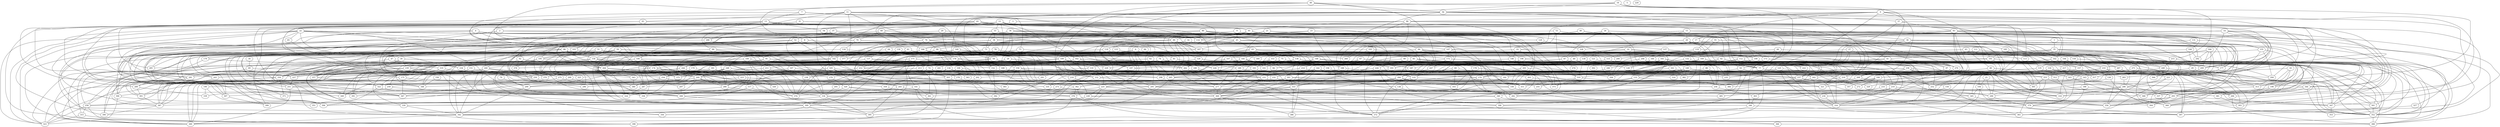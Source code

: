 strict graph "gnp_random_graph(400,0.015)" {
0;
1;
2;
3;
4;
5;
6;
7;
8;
9;
10;
11;
12;
13;
14;
15;
16;
17;
18;
19;
20;
21;
22;
23;
24;
25;
26;
27;
28;
29;
30;
31;
32;
33;
34;
35;
36;
37;
38;
39;
40;
41;
42;
43;
44;
45;
46;
47;
48;
49;
50;
51;
52;
53;
54;
55;
56;
57;
58;
59;
60;
61;
62;
63;
64;
65;
66;
67;
68;
69;
70;
71;
72;
73;
74;
75;
76;
77;
78;
79;
80;
81;
82;
83;
84;
85;
86;
87;
88;
89;
90;
91;
92;
93;
94;
95;
96;
97;
98;
99;
100;
101;
102;
103;
104;
105;
106;
107;
108;
109;
110;
111;
112;
113;
114;
115;
116;
117;
118;
119;
120;
121;
122;
123;
124;
125;
126;
127;
128;
129;
130;
131;
132;
133;
134;
135;
136;
137;
138;
139;
140;
141;
142;
143;
144;
145;
146;
147;
148;
149;
150;
151;
152;
153;
154;
155;
156;
157;
158;
159;
160;
161;
162;
163;
164;
165;
166;
167;
168;
169;
170;
171;
172;
173;
174;
175;
176;
177;
178;
179;
180;
181;
182;
183;
184;
185;
186;
187;
188;
189;
190;
191;
192;
193;
194;
195;
196;
197;
198;
199;
200;
201;
202;
203;
204;
205;
206;
207;
208;
209;
210;
211;
212;
213;
214;
215;
216;
217;
218;
219;
220;
221;
222;
223;
224;
225;
226;
227;
228;
229;
230;
231;
232;
233;
234;
235;
236;
237;
238;
239;
240;
241;
242;
243;
244;
245;
246;
247;
248;
249;
250;
251;
252;
253;
254;
255;
256;
257;
258;
259;
260;
261;
262;
263;
264;
265;
266;
267;
268;
269;
270;
271;
272;
273;
274;
275;
276;
277;
278;
279;
280;
281;
282;
283;
284;
285;
286;
287;
288;
289;
290;
291;
292;
293;
294;
295;
296;
297;
298;
299;
300;
301;
302;
303;
304;
305;
306;
307;
308;
309;
310;
311;
312;
313;
314;
315;
316;
317;
318;
319;
320;
321;
322;
323;
324;
325;
326;
327;
328;
329;
330;
331;
332;
333;
334;
335;
336;
337;
338;
339;
340;
341;
342;
343;
344;
345;
346;
347;
348;
349;
350;
351;
352;
353;
354;
355;
356;
357;
358;
359;
360;
361;
362;
363;
364;
365;
366;
367;
368;
369;
370;
371;
372;
373;
374;
375;
376;
377;
378;
379;
380;
381;
382;
383;
384;
385;
386;
387;
388;
389;
390;
391;
392;
393;
394;
395;
396;
397;
398;
399;
0 -- 260  [is_available=True, prob="1.0"];
0 -- 165  [is_available=True, prob="0.728281575185"];
0 -- 360  [is_available=True, prob="0.448144497324"];
0 -- 233  [is_available=True, prob="0.598052570231"];
0 -- 77  [is_available=True, prob="0.699478529025"];
0 -- 17  [is_available=True, prob="0.832116202066"];
0 -- 393  [is_available=True, prob="1.0"];
0 -- 216  [is_available=True, prob="0.88685822536"];
0 -- 90  [is_available=True, prob="0.153038956796"];
1 -- 265  [is_available=True, prob="0.102111106228"];
1 -- 35  [is_available=True, prob="0.892399344919"];
1 -- 341  [is_available=True, prob="0.716505010308"];
2 -- 8  [is_available=True, prob="0.930589267025"];
2 -- 281  [is_available=True, prob="0.4169618819"];
2 -- 309  [is_available=True, prob="0.497425936106"];
2 -- 337  [is_available=True, prob="0.267154103454"];
3 -- 270  [is_available=True, prob="0.0492148973846"];
3 -- 54  [is_available=True, prob="0.794919686158"];
4 -- 114  [is_available=True, prob="0.447807170704"];
4 -- 91  [is_available=True, prob="0.952878708792"];
4 -- 394  [is_available=True, prob="0.920942683624"];
4 -- 227  [is_available=True, prob="0.768777171035"];
6 -- 289  [is_available=True, prob="1.0"];
6 -- 294  [is_available=True, prob="0.0518664355994"];
6 -- 295  [is_available=True, prob="0.547754641315"];
6 -- 136  [is_available=True, prob="0.581020390099"];
6 -- 106  [is_available=True, prob="0.822347046409"];
6 -- 300  [is_available=True, prob="0.499729299791"];
6 -- 110  [is_available=True, prob="0.636253196086"];
6 -- 212  [is_available=True, prob="1.0"];
6 -- 148  [is_available=True, prob="0.355322013804"];
6 -- 298  [is_available=True, prob="1.0"];
7 -- 73  [is_available=True, prob="0.889063297737"];
7 -- 114  [is_available=True, prob="0.891920615435"];
7 -- 13  [is_available=True, prob="0.620097162017"];
7 -- 103  [is_available=True, prob="0.747877127785"];
8 -- 177  [is_available=True, prob="1.0"];
8 -- 179  [is_available=True, prob="0.264337137896"];
8 -- 207  [is_available=True, prob="0.83093808329"];
8 -- 103  [is_available=True, prob="0.997785067471"];
9 -- 168  [is_available=True, prob="0.114907615714"];
9 -- 196  [is_available=True, prob="0.657870023928"];
9 -- 45  [is_available=True, prob="1.0"];
10 -- 128  [is_available=True, prob="0.675503741705"];
10 -- 331  [is_available=True, prob="0.35373981415"];
10 -- 340  [is_available=True, prob="1.0"];
10 -- 133  [is_available=True, prob="1.0"];
10 -- 87  [is_available=True, prob="0.615299442605"];
11 -- 288  [is_available=True, prob="0.712087542344"];
11 -- 360  [is_available=True, prob="0.175990129886"];
11 -- 76  [is_available=True, prob="0.458129559554"];
11 -- 331  [is_available=True, prob="0.524959110686"];
11 -- 140  [is_available=True, prob="0.63506181107"];
11 -- 141  [is_available=True, prob="0.0637517559801"];
11 -- 86  [is_available=True, prob="0.718677890478"];
11 -- 377  [is_available=True, prob="0.449507833753"];
11 -- 89  [is_available=True, prob="0.560966611087"];
11 -- 93  [is_available=True, prob="0.73667866771"];
12 -- 33  [is_available=True, prob="0.373909376575"];
12 -- 323  [is_available=True, prob="1.0"];
12 -- 102  [is_available=True, prob="0.503614564062"];
12 -- 135  [is_available=True, prob="0.735873134122"];
12 -- 265  [is_available=True, prob="1.0"];
12 -- 295  [is_available=True, prob="0.694351573247"];
12 -- 364  [is_available=True, prob="0.755332858023"];
12 -- 381  [is_available=True, prob="0.181898269129"];
12 -- 342  [is_available=True, prob="1.0"];
12 -- 152  [is_available=True, prob="0.54364549388"];
12 -- 348  [is_available=True, prob="0.900458546531"];
12 -- 92  [is_available=True, prob="0.525619690354"];
12 -- 285  [is_available=True, prob="1.0"];
12 -- 380  [is_available=True, prob="0.13336732118"];
13 -- 66  [is_available=True, prob="1.0"];
13 -- 106  [is_available=True, prob="0.751853158373"];
13 -- 391  [is_available=True, prob="1.0"];
13 -- 398  [is_available=True, prob="0.35049126488"];
13 -- 207  [is_available=True, prob="1.0"];
13 -- 50  [is_available=True, prob="1.0"];
13 -- 84  [is_available=True, prob="0.926783274545"];
13 -- 54  [is_available=True, prob="0.587042211616"];
14 -- 352  [is_available=True, prob="0.566181872634"];
14 -- 290  [is_available=True, prob="0.19681800525"];
14 -- 198  [is_available=True, prob="0.519312143655"];
14 -- 209  [is_available=True, prob="0.513277051348"];
14 -- 17  [is_available=True, prob="0.18389283541"];
14 -- 210  [is_available=True, prob="0.844972542977"];
14 -- 19  [is_available=True, prob="0.273803575993"];
14 -- 119  [is_available=True, prob="0.320680833569"];
14 -- 285  [is_available=True, prob="0.149348411642"];
15 -- 225  [is_available=True, prob="0.533490904984"];
15 -- 292  [is_available=True, prob="0.683072850674"];
15 -- 360  [is_available=True, prob="1.0"];
15 -- 200  [is_available=True, prob="0.96731527567"];
15 -- 139  [is_available=True, prob="1.0"];
15 -- 177  [is_available=True, prob="0.552563894704"];
15 -- 306  [is_available=True, prob="0.969059625537"];
15 -- 278  [is_available=True, prob="1.0"];
15 -- 26  [is_available=True, prob="0.78222695954"];
15 -- 155  [is_available=True, prob="0.685898939693"];
15 -- 29  [is_available=True, prob="1.0"];
16 -- 192  [is_available=True, prob="0.761142768323"];
16 -- 368  [is_available=True, prob="0.344723405213"];
16 -- 286  [is_available=True, prob="0.975603552654"];
16 -- 198  [is_available=True, prob="0.685262791931"];
17 -- 316  [is_available=True, prob="0.578265177807"];
17 -- 118  [is_available=True, prob="1.0"];
18 -- 197  [is_available=True, prob="1.0"];
18 -- 242  [is_available=True, prob="0.211700284145"];
18 -- 50  [is_available=True, prob="0.748689672859"];
18 -- 215  [is_available=True, prob="0.172437683111"];
18 -- 56  [is_available=True, prob="0.670864506086"];
18 -- 218  [is_available=True, prob="0.86038059823"];
19 -- 146  [is_available=True, prob="0.670846483096"];
19 -- 373  [is_available=True, prob="0.658800986227"];
19 -- 342  [is_available=True, prob="0.492491111072"];
19 -- 375  [is_available=True, prob="0.136278295224"];
19 -- 282  [is_available=True, prob="0.23096960941"];
20 -- 176  [is_available=True, prob="0.722805026477"];
20 -- 52  [is_available=True, prob="1.0"];
20 -- 62  [is_available=True, prob="1.0"];
21 -- 192  [is_available=True, prob="0.0771550466733"];
21 -- 321  [is_available=True, prob="1.0"];
21 -- 38  [is_available=True, prob="1.0"];
21 -- 109  [is_available=True, prob="0.600004014783"];
21 -- 206  [is_available=True, prob="1.0"];
21 -- 145  [is_available=True, prob="0.14265006616"];
22 -- 65  [is_available=True, prob="0.169117619958"];
22 -- 323  [is_available=True, prob="0.254208696517"];
22 -- 289  [is_available=True, prob="0.533480532496"];
22 -- 265  [is_available=True, prob="0.526653166063"];
22 -- 234  [is_available=True, prob="0.867044319869"];
22 -- 45  [is_available=True, prob="1.0"];
22 -- 238  [is_available=True, prob="1.0"];
22 -- 273  [is_available=True, prob="0.00528815066974"];
22 -- 307  [is_available=True, prob="0.585621315967"];
22 -- 308  [is_available=True, prob="1.0"];
22 -- 298  [is_available=True, prob="0.738038517049"];
22 -- 350  [is_available=True, prob="1.0"];
23 -- 327  [is_available=True, prob="0.262475795112"];
23 -- 265  [is_available=True, prob="1.0"];
23 -- 249  [is_available=True, prob="0.72874402469"];
23 -- 89  [is_available=True, prob="0.070451689483"];
23 -- 251  [is_available=True, prob="1.0"];
23 -- 188  [is_available=True, prob="0.552781404687"];
24 -- 288  [is_available=True, prob="0.167923026591"];
24 -- 97  [is_available=True, prob="0.350483040066"];
24 -- 36  [is_available=True, prob="0.959135748792"];
24 -- 264  [is_available=True, prob="1.0"];
24 -- 87  [is_available=True, prob="0.990061410671"];
24 -- 155  [is_available=True, prob="0.730905745127"];
25 -- 104  [is_available=True, prob="0.546694096997"];
25 -- 290  [is_available=True, prob="0.73700292207"];
26 -- 64  [is_available=True, prob="0.824974920214"];
26 -- 225  [is_available=True, prob="0.521277296269"];
26 -- 41  [is_available=True, prob="0.550470275995"];
26 -- 235  [is_available=True, prob="0.101785579105"];
26 -- 77  [is_available=True, prob="0.605440501348"];
27 -- 153  [is_available=True, prob="0.889660490148"];
27 -- 235  [is_available=True, prob="1.0"];
27 -- 268  [is_available=True, prob="0.289359444236"];
27 -- 77  [is_available=True, prob="1.0"];
28 -- 256  [is_available=True, prob="0.0615956602379"];
28 -- 305  [is_available=True, prob="1.0"];
28 -- 154  [is_available=True, prob="1.0"];
28 -- 244  [is_available=True, prob="0.654632997187"];
28 -- 279  [is_available=True, prob="1.0"];
29 -- 216  [is_available=True, prob="1.0"];
29 -- 304  [is_available=True, prob="0.78223184471"];
30 -- 69  [is_available=True, prob="1.0"];
31 -- 323  [is_available=True, prob="1.0"];
31 -- 39  [is_available=True, prob="1.0"];
31 -- 204  [is_available=True, prob="1.0"];
31 -- 240  [is_available=True, prob="0.424500731891"];
31 -- 338  [is_available=True, prob="1.0"];
31 -- 95  [is_available=True, prob="0.821813607664"];
32 -- 137  [is_available=True, prob="1.0"];
32 -- 147  [is_available=True, prob="0.12206730817"];
32 -- 229  [is_available=True, prob="1.0"];
32 -- 191  [is_available=True, prob="0.0953196053156"];
33 -- 195  [is_available=True, prob="0.906857960902"];
33 -- 38  [is_available=True, prob="1.0"];
33 -- 71  [is_available=True, prob="0.625393654407"];
33 -- 173  [is_available=True, prob="0.870249871557"];
33 -- 269  [is_available=True, prob="0.533732657222"];
33 -- 82  [is_available=True, prob="0.887822792618"];
33 -- 316  [is_available=True, prob="0.530044633928"];
34 -- 224  [is_available=True, prob="0.0351712580602"];
34 -- 168  [is_available=True, prob="1.0"];
34 -- 146  [is_available=True, prob="0.717408373034"];
34 -- 367  [is_available=True, prob="0.999075417969"];
34 -- 114  [is_available=True, prob="1.0"];
34 -- 374  [is_available=True, prob="0.394920577336"];
34 -- 152  [is_available=True, prob="0.946057402142"];
35 -- 354  [is_available=True, prob="0.86661765508"];
35 -- 329  [is_available=True, prob="0.356552452817"];
35 -- 367  [is_available=True, prob="0.758077154293"];
35 -- 337  [is_available=True, prob="0.558407048374"];
35 -- 41  [is_available=True, prob="0.766900492724"];
35 -- 191  [is_available=True, prob="0.140869137169"];
36 -- 385  [is_available=True, prob="1.0"];
36 -- 166  [is_available=True, prob="1.0"];
36 -- 77  [is_available=True, prob="0.693831354046"];
36 -- 177  [is_available=True, prob="0.796479804704"];
36 -- 313  [is_available=True, prob="0.456970369674"];
36 -- 283  [is_available=True, prob="1.0"];
36 -- 254  [is_available=True, prob="0.172424424198"];
37 -- 129  [is_available=True, prob="0.179297221113"];
37 -- 114  [is_available=True, prob="0.174256037398"];
37 -- 251  [is_available=True, prob="0.936056110911"];
37 -- 92  [is_available=True, prob="1.0"];
38 -- 322  [is_available=True, prob="0.218612761894"];
38 -- 195  [is_available=True, prob="0.61147719136"];
38 -- 71  [is_available=True, prob="0.459756200246"];
38 -- 177  [is_available=True, prob="1.0"];
38 -- 308  [is_available=True, prob="0.638136955202"];
38 -- 284  [is_available=True, prob="0.396104641871"];
39 -- 128  [is_available=True, prob="0.90819793394"];
39 -- 257  [is_available=True, prob="0.176621568583"];
39 -- 259  [is_available=True, prob="0.118947704037"];
39 -- 77  [is_available=True, prob="0.0993236997115"];
39 -- 239  [is_available=True, prob="0.628127690087"];
40 -- 291  [is_available=True, prob="1.0"];
40 -- 389  [is_available=True, prob="0.830078025987"];
40 -- 199  [is_available=True, prob="0.657509875471"];
40 -- 270  [is_available=True, prob="0.31126139642"];
40 -- 143  [is_available=True, prob="0.519648789041"];
40 -- 52  [is_available=True, prob="1.0"];
41 -- 97  [is_available=True, prob="0.938440998597"];
41 -- 133  [is_available=True, prob="0.916181925432"];
41 -- 235  [is_available=True, prob="0.15385780554"];
41 -- 126  [is_available=True, prob="0.14184382672"];
42 -- 162  [is_available=True, prob="1.0"];
42 -- 68  [is_available=True, prob="0.15579848527"];
42 -- 230  [is_available=True, prob="1.0"];
42 -- 262  [is_available=True, prob="0.125966684244"];
42 -- 103  [is_available=True, prob="0.102059547418"];
42 -- 307  [is_available=True, prob="0.570586192584"];
43 -- 152  [is_available=True, prob="1.0"];
43 -- 267  [is_available=True, prob="1.0"];
43 -- 374  [is_available=True, prob="0.210247100061"];
43 -- 46  [is_available=True, prob="1.0"];
43 -- 215  [is_available=True, prob="0.39986857553"];
44 -- 352  [is_available=True, prob="1.0"];
44 -- 395  [is_available=True, prob="0.513074121456"];
44 -- 112  [is_available=True, prob="1.0"];
44 -- 181  [is_available=True, prob="0.357473099496"];
44 -- 377  [is_available=True, prob="0.154693165448"];
44 -- 346  [is_available=True, prob="0.976611794524"];
44 -- 347  [is_available=True, prob="0.334383178686"];
44 -- 157  [is_available=True, prob="0.867656762678"];
45 -- 72  [is_available=True, prob="1.0"];
45 -- 207  [is_available=True, prob="1.0"];
45 -- 104  [is_available=True, prob="0.429769242072"];
45 -- 372  [is_available=True, prob="0.815848786349"];
45 -- 185  [is_available=True, prob="1.0"];
45 -- 158  [is_available=True, prob="0.838375920992"];
45 -- 63  [is_available=True, prob="1.0"];
46 -- 192  [is_available=True, prob="0.784365734034"];
46 -- 266  [is_available=True, prob="1.0"];
46 -- 133  [is_available=True, prob="0.935941860264"];
46 -- 397  [is_available=True, prob="1.0"];
47 -- 346  [is_available=True, prob="0.401909751218"];
47 -- 350  [is_available=True, prob="0.628600733665"];
47 -- 319  [is_available=True, prob="0.39198488373"];
48 -- 288  [is_available=True, prob="0.467737593126"];
48 -- 228  [is_available=True, prob="0.0876428704125"];
48 -- 372  [is_available=True, prob="1.0"];
48 -- 182  [is_available=True, prob="0.824527650361"];
48 -- 56  [is_available=True, prob="0.915525470881"];
48 -- 313  [is_available=True, prob="0.830524298049"];
49 -- 305  [is_available=True, prob="1.0"];
49 -- 268  [is_available=True, prob="0.413765941148"];
49 -- 349  [is_available=True, prob="0.446406214425"];
49 -- 142  [is_available=True, prob="0.672838857891"];
50 -- 382  [is_available=True, prob="0.766707340615"];
50 -- 282  [is_available=True, prob="0.0802804554443"];
50 -- 230  [is_available=True, prob="0.415737003744"];
51 -- 257  [is_available=True, prob="0.461448605344"];
51 -- 325  [is_available=True, prob="0.995784836079"];
51 -- 362  [is_available=True, prob="0.643089786029"];
51 -- 367  [is_available=True, prob="0.915193734474"];
51 -- 210  [is_available=True, prob="0.323070861231"];
51 -- 85  [is_available=True, prob="0.34997174333"];
51 -- 251  [is_available=True, prob="0.340929763968"];
51 -- 159  [is_available=True, prob="0.136291367775"];
52 -- 387  [is_available=True, prob="0.684320316099"];
52 -- 203  [is_available=True, prob="0.818950366708"];
52 -- 332  [is_available=True, prob="0.664909547338"];
52 -- 175  [is_available=True, prob="0.597604911156"];
52 -- 264  [is_available=True, prob="0.998788370868"];
52 -- 127  [is_available=True, prob="0.599243857823"];
53 -- 147  [is_available=True, prob="1.0"];
53 -- 76  [is_available=True, prob="0.735623816255"];
53 -- 77  [is_available=True, prob="1.0"];
53 -- 310  [is_available=True, prob="1.0"];
54 -- 114  [is_available=True, prob="0.549241055747"];
54 -- 227  [is_available=True, prob="1.0"];
55 -- 337  [is_available=True, prob="0.962847934452"];
55 -- 98  [is_available=True, prob="1.0"];
55 -- 294  [is_available=True, prob="0.88311370017"];
56 -- 176  [is_available=True, prob="1.0"];
56 -- 317  [is_available=True, prob="0.851753277841"];
56 -- 209  [is_available=True, prob="0.967003893469"];
56 -- 243  [is_available=True, prob="0.00342093746917"];
56 -- 372  [is_available=True, prob="1.0"];
56 -- 216  [is_available=True, prob="0.646101931022"];
56 -- 57  [is_available=True, prob="0.750330445668"];
56 -- 58  [is_available=True, prob="0.139099097104"];
56 -- 188  [is_available=True, prob="0.722263133847"];
56 -- 61  [is_available=True, prob="0.460311202298"];
57 -- 347  [is_available=True, prob="0.678625786655"];
57 -- 83  [is_available=True, prob="1.0"];
57 -- 77  [is_available=True, prob="0.498898785126"];
58 -- 229  [is_available=True, prob="0.127873362754"];
58 -- 272  [is_available=True, prob="0.0119828278867"];
58 -- 309  [is_available=True, prob="0.7390778479"];
58 -- 122  [is_available=True, prob="0.495656028692"];
58 -- 287  [is_available=True, prob="0.236329467569"];
59 -- 192  [is_available=True, prob="1.0"];
59 -- 240  [is_available=True, prob="0.500374559064"];
59 -- 195  [is_available=True, prob="0.843521929147"];
59 -- 264  [is_available=True, prob="0.681805395209"];
59 -- 298  [is_available=True, prob="0.620593491295"];
59 -- 176  [is_available=True, prob="0.200166883106"];
59 -- 81  [is_available=True, prob="0.275629708746"];
59 -- 280  [is_available=True, prob="1.0"];
59 -- 296  [is_available=True, prob="0.859629183079"];
60 -- 384  [is_available=True, prob="0.624943576552"];
60 -- 122  [is_available=True, prob="0.973476845465"];
60 -- 355  [is_available=True, prob="0.762429687952"];
60 -- 298  [is_available=True, prob="0.315479751418"];
60 -- 231  [is_available=True, prob="0.778943647462"];
61 -- 279  [is_available=True, prob="0.718315652377"];
61 -- 199  [is_available=True, prob="0.272135466836"];
61 -- 203  [is_available=True, prob="0.912500344525"];
61 -- 82  [is_available=True, prob="0.409724241039"];
61 -- 243  [is_available=True, prob="0.48961799604"];
61 -- 212  [is_available=True, prob="1.0"];
61 -- 247  [is_available=True, prob="0.0634636588675"];
62 -- 180  [is_available=True, prob="0.065010138988"];
62 -- 226  [is_available=True, prob="0.34043770187"];
62 -- 239  [is_available=True, prob="0.756857520889"];
63 -- 387  [is_available=True, prob="0.519619695446"];
63 -- 295  [is_available=True, prob="0.558044090043"];
63 -- 136  [is_available=True, prob="0.059343621157"];
63 -- 141  [is_available=True, prob="0.925576567737"];
63 -- 177  [is_available=True, prob="0.251810802614"];
63 -- 372  [is_available=True, prob="0.40112070323"];
63 -- 188  [is_available=True, prob="0.363287467776"];
64 -- 75  [is_available=True, prob="0.999419358586"];
64 -- 227  [is_available=True, prob="0.0306597660332"];
65 -- 250  [is_available=True, prob="1.0"];
66 -- 197  [is_available=True, prob="1.0"];
66 -- 362  [is_available=True, prob="0.0189005942381"];
66 -- 343  [is_available=True, prob="1.0"];
66 -- 91  [is_available=True, prob="0.00603844382772"];
66 -- 254  [is_available=True, prob="1.0"];
67 -- 331  [is_available=True, prob="0.906092466352"];
67 -- 267  [is_available=True, prob="0.973432682861"];
67 -- 101  [is_available=True, prob="0.108743947034"];
67 -- 350  [is_available=True, prob="1.0"];
68 -- 281  [is_available=True, prob="1.0"];
68 -- 282  [is_available=True, prob="0.0265604326868"];
68 -- 166  [is_available=True, prob="0.744040923708"];
68 -- 70  [is_available=True, prob="0.0963012034279"];
69 -- 250  [is_available=True, prob="1.0"];
69 -- 390  [is_available=True, prob="0.760641981119"];
70 -- 96  [is_available=True, prob="1.0"];
70 -- 390  [is_available=True, prob="0.674228696969"];
70 -- 306  [is_available=True, prob="0.887057739675"];
70 -- 242  [is_available=True, prob="0.759063344646"];
70 -- 124  [is_available=True, prob="0.717889954936"];
71 -- 162  [is_available=True, prob="0.801482740806"];
71 -- 389  [is_available=True, prob="1.0"];
71 -- 237  [is_available=True, prob="1.0"];
71 -- 113  [is_available=True, prob="0.221554432383"];
71 -- 182  [is_available=True, prob="0.566231069932"];
71 -- 251  [is_available=True, prob="0.692957426221"];
72 -- 291  [is_available=True, prob="1.0"];
72 -- 342  [is_available=True, prob="1.0"];
72 -- 233  [is_available=True, prob="0.647574533273"];
72 -- 238  [is_available=True, prob="1.0"];
72 -- 305  [is_available=True, prob="0.208406644709"];
72 -- 278  [is_available=True, prob="0.409787011848"];
72 -- 361  [is_available=True, prob="0.919123743098"];
73 -- 102  [is_available=True, prob="1.0"];
73 -- 368  [is_available=True, prob="0.769478167873"];
73 -- 342  [is_available=True, prob="0.156693898424"];
73 -- 377  [is_available=True, prob="0.742416221266"];
73 -- 154  [is_available=True, prob="0.110188245"];
74 -- 358  [is_available=True, prob="0.182943490364"];
74 -- 391  [is_available=True, prob="0.785963730631"];
74 -- 301  [is_available=True, prob="0.637123856645"];
74 -- 77  [is_available=True, prob="0.876316811299"];
74 -- 237  [is_available=True, prob="0.436705335353"];
74 -- 282  [is_available=True, prob="0.315271624574"];
75 -- 265  [is_available=True, prob="0.859465066733"];
75 -- 354  [is_available=True, prob="0.279515246906"];
75 -- 392  [is_available=True, prob="0.282189754468"];
75 -- 101  [is_available=True, prob="0.444620743239"];
76 -- 98  [is_available=True, prob="0.0591241607525"];
76 -- 202  [is_available=True, prob="0.904579697983"];
76 -- 322  [is_available=True, prob="0.0801095071541"];
76 -- 109  [is_available=True, prob="0.00677893145123"];
76 -- 338  [is_available=True, prob="1.0"];
76 -- 307  [is_available=True, prob="0.609119373238"];
77 -- 219  [is_available=True, prob="0.865311969062"];
77 -- 398  [is_available=True, prob="1.0"];
78 -- 352  [is_available=True, prob="1.0"];
78 -- 211  [is_available=True, prob="1.0"];
78 -- 136  [is_available=True, prob="0.0696799153484"];
78 -- 299  [is_available=True, prob="0.998628785883"];
78 -- 179  [is_available=True, prob="0.0689194661066"];
78 -- 157  [is_available=True, prob="0.826293057909"];
79 -- 299  [is_available=True, prob="0.674005061165"];
80 -- 102  [is_available=True, prob="0.686740307883"];
80 -- 232  [is_available=True, prob="0.298914806785"];
80 -- 81  [is_available=True, prob="0.544248208038"];
80 -- 114  [is_available=True, prob="0.158644208703"];
80 -- 148  [is_available=True, prob="1.0"];
80 -- 377  [is_available=True, prob="0.189640124673"];
81 -- 256  [is_available=True, prob="0.584634263088"];
81 -- 375  [is_available=True, prob="0.625481597554"];
82 -- 352  [is_available=True, prob="0.574958926749"];
82 -- 293  [is_available=True, prob="1.0"];
82 -- 362  [is_available=True, prob="0.927975518797"];
82 -- 212  [is_available=True, prob="0.0936007309811"];
83 -- 128  [is_available=True, prob="0.697551531006"];
83 -- 321  [is_available=True, prob="0.69884168161"];
83 -- 344  [is_available=True, prob="1.0"];
83 -- 364  [is_available=True, prob="1.0"];
83 -- 268  [is_available=True, prob="0.0533943569549"];
83 -- 237  [is_available=True, prob="0.458176964553"];
83 -- 144  [is_available=True, prob="0.859475574739"];
83 -- 312  [is_available=True, prob="0.492571140085"];
83 -- 114  [is_available=True, prob="0.710712137779"];
83 -- 374  [is_available=True, prob="0.33998193718"];
83 -- 280  [is_available=True, prob="1.0"];
83 -- 378  [is_available=True, prob="0.380793437092"];
83 -- 317  [is_available=True, prob="0.336564895254"];
83 -- 383  [is_available=True, prob="0.739027443624"];
84 -- 102  [is_available=True, prob="0.740034952691"];
84 -- 107  [is_available=True, prob="1.0"];
84 -- 145  [is_available=True, prob="0.339995397728"];
84 -- 115  [is_available=True, prob="1.0"];
84 -- 248  [is_available=True, prob="0.56233852098"];
84 -- 122  [is_available=True, prob="1.0"];
84 -- 284  [is_available=True, prob="1.0"];
85 -- 375  [is_available=True, prob="1.0"];
85 -- 241  [is_available=True, prob="0.596464460315"];
85 -- 373  [is_available=True, prob="1.0"];
85 -- 313  [is_available=True, prob="0.674478020034"];
85 -- 345  [is_available=True, prob="0.463201804529"];
85 -- 94  [is_available=True, prob="0.709002441894"];
86 -- 326  [is_available=True, prob="1.0"];
86 -- 394  [is_available=True, prob="0.968860470735"];
86 -- 94  [is_available=True, prob="0.189425305663"];
86 -- 182  [is_available=True, prob="1.0"];
86 -- 158  [is_available=True, prob="0.353566160849"];
86 -- 319  [is_available=True, prob="0.667221406365"];
87 -- 264  [is_available=True, prob="1.0"];
87 -- 237  [is_available=True, prob="0.722110257138"];
87 -- 216  [is_available=True, prob="0.96598540744"];
87 -- 274  [is_available=True, prob="0.0216127706797"];
87 -- 244  [is_available=True, prob="1.0"];
87 -- 213  [is_available=True, prob="0.0574953005965"];
87 -- 316  [is_available=True, prob="0.441532755649"];
88 -- 256  [is_available=True, prob="1.0"];
88 -- 235  [is_available=True, prob="0.15172928229"];
88 -- 380  [is_available=True, prob="0.270844270774"];
89 -- 166  [is_available=True, prob="0.627687198006"];
89 -- 136  [is_available=True, prob="0.114949937543"];
89 -- 380  [is_available=True, prob="1.0"];
89 -- 207  [is_available=True, prob="0.474855000132"];
89 -- 277  [is_available=True, prob="0.660254370597"];
89 -- 120  [is_available=True, prob="0.916225227028"];
89 -- 250  [is_available=True, prob="0.977770364871"];
89 -- 156  [is_available=True, prob="0.0354849849384"];
90 -- 260  [is_available=True, prob="0.737454190504"];
90 -- 231  [is_available=True, prob="0.140369857082"];
90 -- 334  [is_available=True, prob="0.761885003849"];
90 -- 399  [is_available=True, prob="1.0"];
90 -- 112  [is_available=True, prob="0.0566795036612"];
90 -- 113  [is_available=True, prob="1.0"];
90 -- 345  [is_available=True, prob="0.802169309915"];
90 -- 95  [is_available=True, prob="1.0"];
91 -- 358  [is_available=True, prob="0.308788350384"];
91 -- 316  [is_available=True, prob="1.0"];
91 -- 177  [is_available=True, prob="0.864958567408"];
91 -- 311  [is_available=True, prob="1.0"];
91 -- 378  [is_available=True, prob="0.156227542103"];
91 -- 348  [is_available=True, prob="0.86398220658"];
92 -- 294  [is_available=True, prob="0.940747499219"];
92 -- 395  [is_available=True, prob="0.0875112187804"];
92 -- 250  [is_available=True, prob="0.947219917619"];
92 -- 378  [is_available=True, prob="0.220422088905"];
93 -- 167  [is_available=True, prob="0.0756430989208"];
93 -- 349  [is_available=True, prob="1.0"];
93 -- 95  [is_available=True, prob="1.0"];
94 -- 231  [is_available=True, prob="0.0331724326858"];
95 -- 324  [is_available=True, prob="0.819598307061"];
95 -- 232  [is_available=True, prob="0.00957922960745"];
95 -- 143  [is_available=True, prob="1.0"];
95 -- 114  [is_available=True, prob="0.33935129766"];
95 -- 310  [is_available=True, prob="0.119753529506"];
95 -- 247  [is_available=True, prob="0.584731606175"];
95 -- 356  [is_available=True, prob="1.0"];
97 -- 283  [is_available=True, prob="0.929334096046"];
97 -- 309  [is_available=True, prob="0.578436523457"];
98 -- 193  [is_available=True, prob="1.0"];
98 -- 100  [is_available=True, prob="0.839353665535"];
98 -- 358  [is_available=True, prob="0.859948801666"];
98 -- 202  [is_available=True, prob="0.706090831121"];
98 -- 363  [is_available=True, prob="0.706606422983"];
98 -- 173  [is_available=True, prob="0.436871440857"];
98 -- 398  [is_available=True, prob="0.647358666117"];
98 -- 112  [is_available=True, prob="0.752407046598"];
98 -- 373  [is_available=True, prob="0.409366870864"];
99 -- 193  [is_available=True, prob="0.5798608579"];
99 -- 276  [is_available=True, prob="1.0"];
99 -- 350  [is_available=True, prob="0.938757786213"];
100 -- 226  [is_available=True, prob="0.893926332717"];
100 -- 227  [is_available=True, prob="0.446474558632"];
100 -- 101  [is_available=True, prob="0.612887418823"];
100 -- 374  [is_available=True, prob="1.0"];
100 -- 280  [is_available=True, prob="0.613696174078"];
100 -- 281  [is_available=True, prob="0.600306999192"];
101 -- 387  [is_available=True, prob="0.716123156956"];
101 -- 138  [is_available=True, prob="0.368457015464"];
101 -- 122  [is_available=True, prob="1.0"];
102 -- 198  [is_available=True, prob="0.459223404117"];
102 -- 135  [is_available=True, prob="1.0"];
102 -- 360  [is_available=True, prob="0.363286124678"];
102 -- 299  [is_available=True, prob="0.763390268369"];
102 -- 209  [is_available=True, prob="0.0973870542267"];
102 -- 254  [is_available=True, prob="0.872247965751"];
103 -- 200  [is_available=True, prob="0.331319161941"];
103 -- 394  [is_available=True, prob="0.641492064457"];
103 -- 191  [is_available=True, prob="0.419379166291"];
104 -- 354  [is_available=True, prob="0.25243273598"];
104 -- 398  [is_available=True, prob="0.913879429014"];
104 -- 345  [is_available=True, prob="0.376220960352"];
105 -- 226  [is_available=True, prob="0.781522974304"];
105 -- 335  [is_available=True, prob="1.0"];
105 -- 388  [is_available=True, prob="1.0"];
105 -- 214  [is_available=True, prob="0.657040552513"];
105 -- 199  [is_available=True, prob="0.101741297887"];
106 -- 390  [is_available=True, prob="0.438383410817"];
106 -- 335  [is_available=True, prob="0.144981805716"];
106 -- 280  [is_available=True, prob="1.0"];
106 -- 152  [is_available=True, prob="1.0"];
106 -- 350  [is_available=True, prob="0.131310628023"];
107 -- 272  [is_available=True, prob="0.643182002367"];
107 -- 180  [is_available=True, prob="1.0"];
107 -- 281  [is_available=True, prob="0.890318673344"];
108 -- 163  [is_available=True, prob="0.78235682872"];
108 -- 202  [is_available=True, prob="0.686177456005"];
108 -- 237  [is_available=True, prob="0.89123686308"];
108 -- 175  [is_available=True, prob="0.0741416970354"];
108 -- 275  [is_available=True, prob="0.00129086975019"];
108 -- 278  [is_available=True, prob="1.0"];
109 -- 225  [is_available=True, prob="1.0"];
109 -- 203  [is_available=True, prob="0.657650975287"];
109 -- 110  [is_available=True, prob="0.354592175316"];
109 -- 372  [is_available=True, prob="1.0"];
109 -- 398  [is_available=True, prob="1.0"];
109 -- 282  [is_available=True, prob="0.143803662359"];
110 -- 318  [is_available=True, prob="1.0"];
110 -- 243  [is_available=True, prob="1.0"];
111 -- 379  [is_available=True, prob="0.936782802679"];
111 -- 115  [is_available=True, prob="0.62217415319"];
111 -- 204  [is_available=True, prob="1.0"];
111 -- 206  [is_available=True, prob="0.153512592671"];
112 -- 387  [is_available=True, prob="0.354907618875"];
112 -- 366  [is_available=True, prob="0.594112222834"];
112 -- 372  [is_available=True, prob="0.53579118583"];
112 -- 222  [is_available=True, prob="0.377865957863"];
113 -- 312  [is_available=True, prob="0.193082130088"];
114 -- 192  [is_available=True, prob="0.554666438804"];
114 -- 118  [is_available=True, prob="1.0"];
115 -- 152  [is_available=True, prob="1.0"];
115 -- 217  [is_available=True, prob="0.0497417710537"];
116 -- 184  [is_available=True, prob="1.0"];
116 -- 192  [is_available=True, prob="0.479570152455"];
116 -- 317  [is_available=True, prob="1.0"];
116 -- 393  [is_available=True, prob="0.0395598526643"];
117 -- 394  [is_available=True, prob="0.0321364629108"];
117 -- 308  [is_available=True, prob="0.955169242513"];
117 -- 374  [is_available=True, prob="0.617347370966"];
118 -- 145  [is_available=True, prob="0.541686772891"];
118 -- 169  [is_available=True, prob="0.461362831323"];
118 -- 367  [is_available=True, prob="1.0"];
118 -- 218  [is_available=True, prob="1.0"];
118 -- 380  [is_available=True, prob="0.586474565044"];
119 -- 169  [is_available=True, prob="0.967157512261"];
119 -- 196  [is_available=True, prob="0.121858983055"];
119 -- 253  [is_available=True, prob="0.684350681872"];
119 -- 300  [is_available=True, prob="0.461776124199"];
120 -- 317  [is_available=True, prob="0.667617666704"];
120 -- 262  [is_available=True, prob="0.919787746019"];
120 -- 389  [is_available=True, prob="1.0"];
121 -- 341  [is_available=True, prob="0.0901918151166"];
121 -- 244  [is_available=True, prob="0.46194439099"];
121 -- 302  [is_available=True, prob="0.548571565821"];
121 -- 214  [is_available=True, prob="0.146220206568"];
121 -- 311  [is_available=True, prob="1.0"];
122 -- 198  [is_available=True, prob="1.0"];
122 -- 296  [is_available=True, prob="1.0"];
122 -- 138  [is_available=True, prob="1.0"];
123 -- 136  [is_available=True, prob="0.0869205717608"];
123 -- 182  [is_available=True, prob="0.262295486979"];
124 -- 285  [is_available=True, prob="0.522657197764"];
124 -- 182  [is_available=True, prob="0.640793216671"];
124 -- 221  [is_available=True, prob="0.957359722498"];
125 -- 384  [is_available=True, prob="1.0"];
125 -- 313  [is_available=True, prob="1.0"];
125 -- 316  [is_available=True, prob="0.330314951498"];
125 -- 254  [is_available=True, prob="0.120255150046"];
125 -- 321  [is_available=True, prob="1.0"];
126 -- 304  [is_available=True, prob="1.0"];
126 -- 252  [is_available=True, prob="0.00837476493904"];
127 -- 256  [is_available=True, prob="0.303345382785"];
127 -- 386  [is_available=True, prob="0.381259005288"];
127 -- 171  [is_available=True, prob="0.557995927882"];
127 -- 242  [is_available=True, prob="1.0"];
127 -- 157  [is_available=True, prob="1.0"];
128 -- 255  [is_available=True, prob="0.128526324875"];
128 -- 133  [is_available=True, prob="0.276616068629"];
129 -- 328  [is_available=True, prob="0.184196588353"];
130 -- 277  [is_available=True, prob="0.48016900626"];
130 -- 172  [is_available=True, prob="0.637235178595"];
130 -- 309  [is_available=True, prob="0.56950460694"];
130 -- 159  [is_available=True, prob="1.0"];
130 -- 158  [is_available=True, prob="0.625213428748"];
130 -- 319  [is_available=True, prob="0.585627755506"];
131 -- 328  [is_available=True, prob="1.0"];
131 -- 388  [is_available=True, prob="0.0969536231355"];
132 -- 293  [is_available=True, prob="1.0"];
132 -- 149  [is_available=True, prob="0.0904133825573"];
132 -- 261  [is_available=True, prob="0.523305508199"];
133 -- 245  [is_available=True, prob="0.424253514987"];
133 -- 150  [is_available=True, prob="0.415266188207"];
133 -- 373  [is_available=True, prob="1.0"];
134 -- 258  [is_available=True, prob="0.775591342791"];
134 -- 363  [is_available=True, prob="0.166218933861"];
134 -- 397  [is_available=True, prob="1.0"];
134 -- 370  [is_available=True, prob="1.0"];
134 -- 374  [is_available=True, prob="0.990110479534"];
134 -- 253  [is_available=True, prob="0.292394893603"];
135 -- 255  [is_available=True, prob="1.0"];
135 -- 143  [is_available=True, prob="0.464527226777"];
136 -- 261  [is_available=True, prob="0.524949173778"];
136 -- 197  [is_available=True, prob="0.686063532806"];
136 -- 235  [is_available=True, prob="1.0"];
136 -- 281  [is_available=True, prob="1.0"];
136 -- 157  [is_available=True, prob="1.0"];
137 -- 330  [is_available=True, prob="0.478263404129"];
137 -- 240  [is_available=True, prob="0.142958610278"];
137 -- 242  [is_available=True, prob="0.00612322209518"];
137 -- 212  [is_available=True, prob="1.0"];
137 -- 154  [is_available=True, prob="0.615980210692"];
138 -- 282  [is_available=True, prob="0.240735861928"];
139 -- 217  [is_available=True, prob="0.867564506711"];
139 -- 259  [is_available=True, prob="1.0"];
139 -- 310  [is_available=True, prob="1.0"];
140 -- 376  [is_available=True, prob="0.426023005625"];
140 -- 260  [is_available=True, prob="1.0"];
140 -- 262  [is_available=True, prob="0.822682478344"];
140 -- 330  [is_available=True, prob="0.941423382285"];
140 -- 399  [is_available=True, prob="0.832319275693"];
140 -- 145  [is_available=True, prob="0.826954057367"];
140 -- 308  [is_available=True, prob="0.186415750486"];
140 -- 152  [is_available=True, prob="1.0"];
140 -- 315  [is_available=True, prob="0.869904101301"];
141 -- 388  [is_available=True, prob="1.0"];
141 -- 361  [is_available=True, prob="0.051632561096"];
141 -- 396  [is_available=True, prob="1.0"];
141 -- 367  [is_available=True, prob="0.766820740572"];
142 -- 192  [is_available=True, prob="0.732000093807"];
142 -- 228  [is_available=True, prob="0.538585854905"];
142 -- 369  [is_available=True, prob="1.0"];
142 -- 363  [is_available=True, prob="0.424344811007"];
142 -- 276  [is_available=True, prob="0.550497730907"];
142 -- 309  [is_available=True, prob="0.278381635148"];
142 -- 356  [is_available=True, prob="0.971554338771"];
142 -- 282  [is_available=True, prob="1.0"];
142 -- 252  [is_available=True, prob="1.0"];
143 -- 266  [is_available=True, prob="0.70062562736"];
143 -- 186  [is_available=True, prob="0.368475516388"];
143 -- 251  [is_available=True, prob="1.0"];
143 -- 252  [is_available=True, prob="1.0"];
144 -- 320  [is_available=True, prob="0.272313014342"];
144 -- 344  [is_available=True, prob="0.0984511421807"];
144 -- 292  [is_available=True, prob="1.0"];
145 -- 261  [is_available=True, prob="0.539336375606"];
145 -- 358  [is_available=True, prob="1.0"];
145 -- 269  [is_available=True, prob="0.832878624879"];
145 -- 253  [is_available=True, prob="0.355269140788"];
145 -- 188  [is_available=True, prob="0.76592688779"];
145 -- 157  [is_available=True, prob="0.524338829093"];
145 -- 277  [is_available=True, prob="0.762498020614"];
146 -- 193  [is_available=True, prob="0.0886196966471"];
146 -- 149  [is_available=True, prob="0.995251966777"];
147 -- 194  [is_available=True, prob="0.531507265559"];
147 -- 172  [is_available=True, prob="0.716016361511"];
147 -- 270  [is_available=True, prob="1.0"];
147 -- 244  [is_available=True, prob="0.516825706696"];
147 -- 282  [is_available=True, prob="0.276112586564"];
147 -- 189  [is_available=True, prob="0.696032700227"];
147 -- 309  [is_available=True, prob="0.318935040647"];
148 -- 231  [is_available=True, prob="0.224831217647"];
148 -- 241  [is_available=True, prob="1.0"];
148 -- 187  [is_available=True, prob="0.309083524084"];
148 -- 316  [is_available=True, prob="1.0"];
149 -- 352  [is_available=True, prob="1.0"];
149 -- 163  [is_available=True, prob="0.192399169413"];
149 -- 295  [is_available=True, prob="0.580390390525"];
149 -- 332  [is_available=True, prob="0.554527226262"];
149 -- 276  [is_available=True, prob="1.0"];
149 -- 344  [is_available=True, prob="1.0"];
149 -- 314  [is_available=True, prob="0.798871698192"];
149 -- 382  [is_available=True, prob="0.928750059759"];
150 -- 230  [is_available=True, prob="0.871637727096"];
150 -- 397  [is_available=True, prob="0.944154717366"];
151 -- 322  [is_available=True, prob="0.467281656846"];
151 -- 325  [is_available=True, prob="1.0"];
152 -- 392  [is_available=True, prob="1.0"];
152 -- 369  [is_available=True, prob="1.0"];
153 -- 388  [is_available=True, prob="0.339970191617"];
153 -- 298  [is_available=True, prob="0.498154766175"];
153 -- 213  [is_available=True, prob="1.0"];
153 -- 252  [is_available=True, prob="0.989162905465"];
153 -- 285  [is_available=True, prob="0.11953158726"];
154 -- 321  [is_available=True, prob="0.53885515599"];
154 -- 389  [is_available=True, prob="0.537842507945"];
154 -- 231  [is_available=True, prob="0.090628627543"];
154 -- 203  [is_available=True, prob="0.984649230046"];
154 -- 365  [is_available=True, prob="0.972912655004"];
154 -- 376  [is_available=True, prob="1.0"];
154 -- 218  [is_available=True, prob="0.083099593609"];
155 -- 160  [is_available=True, prob="0.841288885761"];
155 -- 163  [is_available=True, prob="1.0"];
155 -- 204  [is_available=True, prob="1.0"];
155 -- 313  [is_available=True, prob="0.953253247843"];
156 -- 310  [is_available=True, prob="1.0"];
156 -- 273  [is_available=True, prob="0.549451441745"];
157 -- 163  [is_available=True, prob="1.0"];
157 -- 397  [is_available=True, prob="0.391556077098"];
157 -- 227  [is_available=True, prob="0.0371887825468"];
157 -- 184  [is_available=True, prob="1.0"];
158 -- 352  [is_available=True, prob="0.91550938948"];
158 -- 323  [is_available=True, prob="0.576551937989"];
158 -- 237  [is_available=True, prob="0.303354406945"];
158 -- 174  [is_available=True, prob="0.861772017447"];
158 -- 309  [is_available=True, prob="0.135639082383"];
159 -- 352  [is_available=True, prob="0.377857854909"];
160 -- 232  [is_available=True, prob="0.0796420888261"];
160 -- 193  [is_available=True, prob="0.140959968897"];
160 -- 318  [is_available=True, prob="0.294604234773"];
161 -- 314  [is_available=True, prob="0.34992829252"];
161 -- 235  [is_available=True, prob="0.59083299525"];
161 -- 269  [is_available=True, prob="0.970835973639"];
161 -- 382  [is_available=True, prob="1.0"];
162 -- 257  [is_available=True, prob="0.234237003618"];
162 -- 264  [is_available=True, prob="0.45963409642"];
162 -- 265  [is_available=True, prob="1.0"];
162 -- 235  [is_available=True, prob="1.0"];
162 -- 238  [is_available=True, prob="1.0"];
162 -- 369  [is_available=True, prob="0.298919088687"];
162 -- 178  [is_available=True, prob="0.731391730866"];
162 -- 222  [is_available=True, prob="0.434270592991"];
162 -- 287  [is_available=True, prob="0.264833117533"];
163 -- 360  [is_available=True, prob="1.0"];
163 -- 368  [is_available=True, prob="1.0"];
164 -- 208  [is_available=True, prob="1.0"];
164 -- 292  [is_available=True, prob="0.971744071778"];
164 -- 364  [is_available=True, prob="0.291198543522"];
164 -- 176  [is_available=True, prob="0.271229599186"];
164 -- 209  [is_available=True, prob="0.901745268566"];
164 -- 318  [is_available=True, prob="0.41814202826"];
165 -- 257  [is_available=True, prob="0.976052399495"];
165 -- 332  [is_available=True, prob="0.249183532326"];
165 -- 337  [is_available=True, prob="0.869283571635"];
165 -- 245  [is_available=True, prob="0.0411248576066"];
165 -- 342  [is_available=True, prob="0.855832569558"];
166 -- 291  [is_available=True, prob="1.0"];
166 -- 176  [is_available=True, prob="0.125756364254"];
166 -- 307  [is_available=True, prob="0.83211140951"];
166 -- 280  [is_available=True, prob="0.802285813328"];
167 -- 358  [is_available=True, prob="0.838563767439"];
167 -- 238  [is_available=True, prob="0.647139368419"];
167 -- 242  [is_available=True, prob="0.3310473415"];
167 -- 276  [is_available=True, prob="0.0696377898669"];
167 -- 375  [is_available=True, prob="0.334047902736"];
168 -- 301  [is_available=True, prob="0.753668947812"];
168 -- 342  [is_available=True, prob="0.442204903041"];
168 -- 314  [is_available=True, prob="0.902730710142"];
168 -- 219  [is_available=True, prob="0.404756619754"];
169 -- 293  [is_available=True, prob="0.641740445634"];
169 -- 294  [is_available=True, prob="1.0"];
169 -- 396  [is_available=True, prob="0.686140428714"];
169 -- 236  [is_available=True, prob="0.523684215988"];
169 -- 174  [is_available=True, prob="1.0"];
169 -- 239  [is_available=True, prob="0.866801448732"];
169 -- 177  [is_available=True, prob="0.089365108985"];
170 -- 232  [is_available=True, prob="1.0"];
170 -- 175  [is_available=True, prob="0.127790557422"];
171 -- 213  [is_available=True, prob="0.222843879672"];
171 -- 309  [is_available=True, prob="0.279545426528"];
171 -- 205  [is_available=True, prob="0.526716092042"];
171 -- 222  [is_available=True, prob="1.0"];
172 -- 189  [is_available=True, prob="0.585379089636"];
172 -- 382  [is_available=True, prob="0.257551587444"];
172 -- 247  [is_available=True, prob="0.496198445997"];
173 -- 388  [is_available=True, prob="0.932758036124"];
173 -- 338  [is_available=True, prob="1.0"];
174 -- 227  [is_available=True, prob="0.769190254919"];
174 -- 231  [is_available=True, prob="0.538777571991"];
174 -- 375  [is_available=True, prob="0.845567795989"];
174 -- 387  [is_available=True, prob="0.559134010194"];
174 -- 245  [is_available=True, prob="0.0293022907323"];
174 -- 279  [is_available=True, prob="0.581756844293"];
174 -- 254  [is_available=True, prob="0.0549495340515"];
175 -- 387  [is_available=True, prob="1.0"];
175 -- 388  [is_available=True, prob="0.603872124412"];
175 -- 295  [is_available=True, prob="0.25903686609"];
175 -- 367  [is_available=True, prob="0.316061077268"];
176 -- 193  [is_available=True, prob="1.0"];
176 -- 262  [is_available=True, prob="0.0674417788021"];
176 -- 359  [is_available=True, prob="1.0"];
176 -- 202  [is_available=True, prob="0.701330290582"];
177 -- 364  [is_available=True, prob="1.0"];
178 -- 355  [is_available=True, prob="1.0"];
178 -- 204  [is_available=True, prob="0.456719189666"];
178 -- 334  [is_available=True, prob="0.431492410324"];
179 -- 234  [is_available=True, prob="0.563311791444"];
179 -- 258  [is_available=True, prob="0.370834680898"];
180 -- 232  [is_available=True, prob="1.0"];
180 -- 372  [is_available=True, prob="1.0"];
180 -- 375  [is_available=True, prob="0.310573559826"];
180 -- 348  [is_available=True, prob="1.0"];
181 -- 280  [is_available=True, prob="0.838102191605"];
181 -- 370  [is_available=True, prob="0.820863896392"];
181 -- 299  [is_available=True, prob="1.0"];
181 -- 223  [is_available=True, prob="1.0"];
182 -- 258  [is_available=True, prob="1.0"];
182 -- 297  [is_available=True, prob="0.95634152265"];
182 -- 375  [is_available=True, prob="1.0"];
182 -- 369  [is_available=True, prob="1.0"];
182 -- 222  [is_available=True, prob="0.0910055788961"];
182 -- 311  [is_available=True, prob="1.0"];
182 -- 189  [is_available=True, prob="0.0377986731776"];
182 -- 190  [is_available=True, prob="0.0197272906333"];
183 -- 352  [is_available=True, prob="0.988841560267"];
183 -- 289  [is_available=True, prob="0.430138379274"];
183 -- 294  [is_available=True, prob="0.891799666851"];
183 -- 234  [is_available=True, prob="1.0"];
183 -- 397  [is_available=True, prob="0.34599410405"];
183 -- 304  [is_available=True, prob="1.0"];
183 -- 341  [is_available=True, prob="0.0356003618999"];
183 -- 214  [is_available=True, prob="0.38838821659"];
183 -- 187  [is_available=True, prob="1.0"];
184 -- 385  [is_available=True, prob="0.205390763014"];
184 -- 357  [is_available=True, prob="0.959046347565"];
184 -- 272  [is_available=True, prob="0.202936144999"];
184 -- 245  [is_available=True, prob="0.668297852179"];
184 -- 255  [is_available=True, prob="0.691814959574"];
185 -- 249  [is_available=True, prob="1.0"];
185 -- 290  [is_available=True, prob="0.426609732752"];
185 -- 191  [is_available=True, prob="0.606421162764"];
186 -- 383  [is_available=True, prob="0.243513729166"];
186 -- 339  [is_available=True, prob="0.210831257425"];
186 -- 381  [is_available=True, prob="0.700330433476"];
187 -- 312  [is_available=True, prob="0.86810061191"];
187 -- 325  [is_available=True, prob="0.0157568001518"];
188 -- 266  [is_available=True, prob="0.00205283232686"];
188 -- 243  [is_available=True, prob="0.635829337019"];
189 -- 230  [is_available=True, prob="0.329075641677"];
189 -- 277  [is_available=True, prob="0.438373867649"];
189 -- 218  [is_available=True, prob="1.0"];
190 -- 394  [is_available=True, prob="0.909539890573"];
190 -- 339  [is_available=True, prob="0.324712763341"];
191 -- 209  [is_available=True, prob="0.159555418384"];
191 -- 338  [is_available=True, prob="0.674748204917"];
191 -- 252  [is_available=True, prob="1.0"];
192 -- 372  [is_available=True, prob="0.898134184608"];
193 -- 202  [is_available=True, prob="1.0"];
193 -- 216  [is_available=True, prob="0.980366765506"];
194 -- 353  [is_available=True, prob="1.0"];
194 -- 210  [is_available=True, prob="1.0"];
194 -- 229  [is_available=True, prob="0.301753850463"];
195 -- 306  [is_available=True, prob="0.679183886087"];
195 -- 370  [is_available=True, prob="0.806492022671"];
195 -- 245  [is_available=True, prob="0.455729242513"];
196 -- 203  [is_available=True, prob="0.252773203817"];
196 -- 201  [is_available=True, prob="1.0"];
196 -- 316  [is_available=True, prob="1.0"];
196 -- 247  [is_available=True, prob="1.0"];
197 -- 335  [is_available=True, prob="0.64198672961"];
197 -- 231  [is_available=True, prob="0.0345705112968"];
198 -- 393  [is_available=True, prob="0.656106302224"];
198 -- 337  [is_available=True, prob="1.0"];
199 -- 237  [is_available=True, prob="0.721175475886"];
199 -- 246  [is_available=True, prob="0.338568933622"];
199 -- 252  [is_available=True, prob="1.0"];
200 -- 320  [is_available=True, prob="1.0"];
200 -- 351  [is_available=True, prob="0.194002075779"];
201 -- 276  [is_available=True, prob="0.747929559062"];
201 -- 203  [is_available=True, prob="1.0"];
201 -- 237  [is_available=True, prob="0.794984694529"];
202 -- 359  [is_available=True, prob="0.3049949441"];
203 -- 398  [is_available=True, prob="0.399430804542"];
203 -- 376  [is_available=True, prob="1.0"];
203 -- 251  [is_available=True, prob="0.217533227981"];
203 -- 316  [is_available=True, prob="1.0"];
204 -- 313  [is_available=True, prob="0.0107435905356"];
205 -- 334  [is_available=True, prob="0.208818560963"];
206 -- 246  [is_available=True, prob="0.816289346137"];
207 -- 343  [is_available=True, prob="1.0"];
207 -- 317  [is_available=True, prob="1.0"];
208 -- 266  [is_available=True, prob="0.21866626075"];
208 -- 270  [is_available=True, prob="1.0"];
208 -- 213  [is_available=True, prob="1.0"];
208 -- 262  [is_available=True, prob="1.0"];
209 -- 317  [is_available=True, prob="0.241112561718"];
210 -- 384  [is_available=True, prob="1.0"];
210 -- 354  [is_available=True, prob="0.642425324808"];
210 -- 375  [is_available=True, prob="0.809568902333"];
210 -- 347  [is_available=True, prob="0.246281859385"];
211 -- 343  [is_available=True, prob="0.496808186853"];
211 -- 308  [is_available=True, prob="0.704947989116"];
211 -- 334  [is_available=True, prob="0.732475205729"];
211 -- 255  [is_available=True, prob="1.0"];
212 -- 232  [is_available=True, prob="1.0"];
212 -- 287  [is_available=True, prob="1.0"];
213 -- 398  [is_available=True, prob="0.909738057983"];
213 -- 250  [is_available=True, prob="0.437460070423"];
214 -- 263  [is_available=True, prob="0.638114562789"];
214 -- 368  [is_available=True, prob="0.926171938283"];
214 -- 309  [is_available=True, prob="1.0"];
214 -- 281  [is_available=True, prob="0.672285710891"];
215 -- 347  [is_available=True, prob="0.0719887720207"];
215 -- 249  [is_available=True, prob="0.154424486247"];
216 -- 322  [is_available=True, prob="1.0"];
216 -- 321  [is_available=True, prob="0.779699846572"];
216 -- 219  [is_available=True, prob="0.893009465541"];
217 -- 352  [is_available=True, prob="0.822263082893"];
217 -- 314  [is_available=True, prob="0.969434446684"];
218 -- 225  [is_available=True, prob="1.0"];
218 -- 273  [is_available=True, prob="0.343738668421"];
219 -- 352  [is_available=True, prob="1.0"];
219 -- 266  [is_available=True, prob="1.0"];
219 -- 303  [is_available=True, prob="0.793933766106"];
219 -- 316  [is_available=True, prob="1.0"];
219 -- 394  [is_available=True, prob="1.0"];
221 -- 286  [is_available=True, prob="0.871586233601"];
221 -- 383  [is_available=True, prob="0.46483741878"];
222 -- 242  [is_available=True, prob="0.308546996351"];
223 -- 299  [is_available=True, prob="1.0"];
223 -- 255  [is_available=True, prob="0.971488948238"];
224 -- 227  [is_available=True, prob="0.227265270028"];
224 -- 295  [is_available=True, prob="0.792102892976"];
224 -- 396  [is_available=True, prob="0.743526996322"];
224 -- 237  [is_available=True, prob="0.051444130903"];
224 -- 338  [is_available=True, prob="0.269669811085"];
224 -- 380  [is_available=True, prob="0.679668852192"];
225 -- 228  [is_available=True, prob="0.386869718074"];
225 -- 330  [is_available=True, prob="0.896461108977"];
225 -- 307  [is_available=True, prob="0.526778975077"];
225 -- 340  [is_available=True, prob="0.678598445902"];
225 -- 345  [is_available=True, prob="0.684816420881"];
226 -- 372  [is_available=True, prob="1.0"];
227 -- 251  [is_available=True, prob="0.774264164626"];
228 -- 258  [is_available=True, prob="0.331993698279"];
228 -- 347  [is_available=True, prob="1.0"];
229 -- 283  [is_available=True, prob="0.590776595504"];
229 -- 389  [is_available=True, prob="0.385381186407"];
230 -- 316  [is_available=True, prob="0.0421566500261"];
231 -- 256  [is_available=True, prob="0.00151889235118"];
231 -- 385  [is_available=True, prob="0.102464182268"];
231 -- 342  [is_available=True, prob="0.808269975061"];
231 -- 308  [is_available=True, prob="0.125664856248"];
232 -- 321  [is_available=True, prob="1.0"];
232 -- 335  [is_available=True, prob="0.26167971195"];
233 -- 376  [is_available=True, prob="0.962075312564"];
233 -- 383  [is_available=True, prob="1.0"];
234 -- 296  [is_available=True, prob="0.320129199379"];
234 -- 324  [is_available=True, prob="0.610812695902"];
236 -- 256  [is_available=True, prob="0.395666221508"];
236 -- 290  [is_available=True, prob="1.0"];
236 -- 358  [is_available=True, prob="0.294366870125"];
236 -- 354  [is_available=True, prob="0.7139044899"];
236 -- 268  [is_available=True, prob="0.290507200468"];
236 -- 322  [is_available=True, prob="1.0"];
236 -- 341  [is_available=True, prob="0.15489177627"];
237 -- 286  [is_available=True, prob="0.585052194389"];
237 -- 347  [is_available=True, prob="0.129731719252"];
237 -- 362  [is_available=True, prob="0.56344013709"];
237 -- 361  [is_available=True, prob="0.0669797164549"];
238 -- 374  [is_available=True, prob="1.0"];
239 -- 258  [is_available=True, prob="1.0"];
239 -- 370  [is_available=True, prob="1.0"];
239 -- 350  [is_available=True, prob="0.323200147391"];
239 -- 255  [is_available=True, prob="0.398703439011"];
240 -- 323  [is_available=True, prob="0.522572255314"];
240 -- 324  [is_available=True, prob="0.254731758619"];
240 -- 358  [is_available=True, prob="0.432837008281"];
240 -- 338  [is_available=True, prob="0.275852981701"];
240 -- 275  [is_available=True, prob="0.463792993675"];
240 -- 279  [is_available=True, prob="1.0"];
240 -- 349  [is_available=True, prob="0.500866138431"];
242 -- 259  [is_available=True, prob="0.0983886867638"];
242 -- 383  [is_available=True, prob="0.363234022066"];
242 -- 316  [is_available=True, prob="1.0"];
243 -- 289  [is_available=True, prob="0.393736599133"];
244 -- 256  [is_available=True, prob="0.71866968415"];
244 -- 323  [is_available=True, prob="0.624687343893"];
244 -- 326  [is_available=True, prob="1.0"];
244 -- 250  [is_available=True, prob="0.893258086404"];
245 -- 293  [is_available=True, prob="0.323567232575"];
245 -- 395  [is_available=True, prob="0.508954173594"];
245 -- 349  [is_available=True, prob="0.307199114901"];
246 -- 265  [is_available=True, prob="1.0"];
246 -- 294  [is_available=True, prob="0.11961148253"];
247 -- 284  [is_available=True, prob="1.0"];
248 -- 354  [is_available=True, prob="0.699269755869"];
248 -- 380  [is_available=True, prob="1.0"];
248 -- 269  [is_available=True, prob="0.376714171077"];
248 -- 348  [is_available=True, prob="0.970487453229"];
248 -- 317  [is_available=True, prob="0.509779260915"];
249 -- 347  [is_available=True, prob="0.505728418357"];
249 -- 310  [is_available=True, prob="1.0"];
250 -- 359  [is_available=True, prob="1.0"];
250 -- 367  [is_available=True, prob="1.0"];
251 -- 369  [is_available=True, prob="0.266767820831"];
251 -- 389  [is_available=True, prob="1.0"];
253 -- 293  [is_available=True, prob="1.0"];
253 -- 305  [is_available=True, prob="0.0317641696241"];
253 -- 396  [is_available=True, prob="1.0"];
254 -- 295  [is_available=True, prob="0.121683225359"];
254 -- 380  [is_available=True, prob="0.678073273621"];
254 -- 287  [is_available=True, prob="0.305389405231"];
256 -- 303  [is_available=True, prob="0.0107151326093"];
257 -- 322  [is_available=True, prob="0.493574823942"];
258 -- 323  [is_available=True, prob="0.212208359674"];
258 -- 389  [is_available=True, prob="0.859646689017"];
258 -- 315  [is_available=True, prob="0.95853670352"];
259 -- 371  [is_available=True, prob="0.649666163588"];
259 -- 308  [is_available=True, prob="0.359545922003"];
260 -- 333  [is_available=True, prob="0.254203102869"];
261 -- 322  [is_available=True, prob="0.972567216324"];
261 -- 333  [is_available=True, prob="1.0"];
261 -- 318  [is_available=True, prob="0.638177239442"];
262 -- 277  [is_available=True, prob="0.112126264275"];
263 -- 384  [is_available=True, prob="1.0"];
263 -- 311  [is_available=True, prob="0.455697015218"];
264 -- 324  [is_available=True, prob="0.623955476216"];
264 -- 359  [is_available=True, prob="0.149500689359"];
264 -- 269  [is_available=True, prob="0.500320895321"];
265 -- 395  [is_available=True, prob="1.0"];
265 -- 311  [is_available=True, prob="0.698570496947"];
266 -- 388  [is_available=True, prob="0.505514991503"];
267 -- 286  [is_available=True, prob="1.0"];
268 -- 290  [is_available=True, prob="0.668371030493"];
268 -- 338  [is_available=True, prob="1.0"];
269 -- 324  [is_available=True, prob="0.926324080316"];
269 -- 389  [is_available=True, prob="0.687991487897"];
269 -- 326  [is_available=True, prob="1.0"];
269 -- 301  [is_available=True, prob="0.779924089842"];
269 -- 280  [is_available=True, prob="0.308836981496"];
269 -- 297  [is_available=True, prob="0.773909127071"];
269 -- 316  [is_available=True, prob="0.727952799374"];
270 -- 272  [is_available=True, prob="0.0906372529304"];
271 -- 352  [is_available=True, prob="1.0"];
271 -- 276  [is_available=True, prob="0.459159753583"];
273 -- 290  [is_available=True, prob="0.485168938157"];
273 -- 391  [is_available=True, prob="0.996244314787"];
275 -- 348  [is_available=True, prob="0.787408586117"];
275 -- 334  [is_available=True, prob="0.475121225717"];
276 -- 355  [is_available=True, prob="1.0"];
276 -- 282  [is_available=True, prob="1.0"];
276 -- 318  [is_available=True, prob="0.149292279417"];
276 -- 277  [is_available=True, prob="0.458586763631"];
277 -- 369  [is_available=True, prob="0.425721219186"];
278 -- 335  [is_available=True, prob="0.287383301517"];
278 -- 365  [is_available=True, prob="0.699040455985"];
279 -- 320  [is_available=True, prob="0.278792130362"];
280 -- 374  [is_available=True, prob="0.442564182271"];
280 -- 324  [is_available=True, prob="0.181952664048"];
281 -- 301  [is_available=True, prob="0.448531549613"];
283 -- 286  [is_available=True, prob="0.49197322557"];
284 -- 355  [is_available=True, prob="0.896162756712"];
284 -- 329  [is_available=True, prob="0.549709245217"];
284 -- 333  [is_available=True, prob="1.0"];
284 -- 342  [is_available=True, prob="0.400327139879"];
285 -- 371  [is_available=True, prob="0.779425083597"];
286 -- 352  [is_available=True, prob="1.0"];
286 -- 354  [is_available=True, prob="0.00642964154327"];
286 -- 306  [is_available=True, prob="0.361153230608"];
286 -- 318  [is_available=True, prob="0.498082587457"];
287 -- 324  [is_available=True, prob="0.21028966779"];
288 -- 334  [is_available=True, prob="1.0"];
289 -- 301  [is_available=True, prob="0.955182718751"];
289 -- 339  [is_available=True, prob="1.0"];
290 -- 379  [is_available=True, prob="0.783455663715"];
293 -- 330  [is_available=True, prob="1.0"];
293 -- 304  [is_available=True, prob="1.0"];
293 -- 347  [is_available=True, prob="0.169887365798"];
293 -- 316  [is_available=True, prob="0.723117589285"];
295 -- 390  [is_available=True, prob="0.929752224389"];
295 -- 304  [is_available=True, prob="0.509966086311"];
297 -- 308  [is_available=True, prob="0.494840488675"];
298 -- 369  [is_available=True, prob="0.138902881268"];
299 -- 342  [is_available=True, prob="0.596465247055"];
300 -- 331  [is_available=True, prob="0.137346059027"];
301 -- 387  [is_available=True, prob="0.158907878358"];
303 -- 346  [is_available=True, prob="0.127001411274"];
305 -- 383  [is_available=True, prob="0.712655397198"];
306 -- 323  [is_available=True, prob="1.0"];
306 -- 351  [is_available=True, prob="1.0"];
307 -- 399  [is_available=True, prob="0.0154575763485"];
308 -- 309  [is_available=True, prob="0.591654574021"];
309 -- 395  [is_available=True, prob="0.084413717443"];
309 -- 356  [is_available=True, prob="1.0"];
310 -- 357  [is_available=True, prob="0.101008288198"];
310 -- 373  [is_available=True, prob="0.131392684027"];
310 -- 311  [is_available=True, prob="0.0728055953774"];
312 -- 379  [is_available=True, prob="1.0"];
313 -- 368  [is_available=True, prob="0.858639518245"];
315 -- 323  [is_available=True, prob="1.0"];
315 -- 398  [is_available=True, prob="1.0"];
319 -- 391  [is_available=True, prob="0.57584079379"];
319 -- 330  [is_available=True, prob="0.537053121628"];
319 -- 334  [is_available=True, prob="1.0"];
319 -- 370  [is_available=True, prob="0.723905711001"];
320 -- 385  [is_available=True, prob="0.248161228535"];
320 -- 361  [is_available=True, prob="0.817599226199"];
320 -- 334  [is_available=True, prob="0.190403574567"];
322 -- 394  [is_available=True, prob="0.548364616718"];
322 -- 358  [is_available=True, prob="0.566484066035"];
327 -- 383  [is_available=True, prob="1.0"];
330 -- 342  [is_available=True, prob="0.0787682741614"];
331 -- 369  [is_available=True, prob="0.631221124148"];
332 -- 356  [is_available=True, prob="0.131650880245"];
332 -- 366  [is_available=True, prob="0.0307586731651"];
333 -- 386  [is_available=True, prob="0.318768507062"];
333 -- 367  [is_available=True, prob="0.682943171848"];
333 -- 369  [is_available=True, prob="0.200441964941"];
334 -- 387  [is_available=True, prob="0.988700033339"];
334 -- 395  [is_available=True, prob="0.299971144973"];
334 -- 341  [is_available=True, prob="0.678302218178"];
336 -- 348  [is_available=True, prob="0.0374271134081"];
337 -- 360  [is_available=True, prob="1.0"];
338 -- 367  [is_available=True, prob="0.153988438961"];
338 -- 393  [is_available=True, prob="0.813513834177"];
340 -- 396  [is_available=True, prob="0.2252869303"];
340 -- 354  [is_available=True, prob="0.0833432259114"];
340 -- 394  [is_available=True, prob="0.958423327076"];
341 -- 352  [is_available=True, prob="0.156334860239"];
342 -- 366  [is_available=True, prob="0.521862590405"];
342 -- 389  [is_available=True, prob="0.403824063394"];
343 -- 380  [is_available=True, prob="0.592567732932"];
344 -- 353  [is_available=True, prob="0.719432748947"];
344 -- 354  [is_available=True, prob="0.560609484451"];
344 -- 369  [is_available=True, prob="0.610902904345"];
345 -- 379  [is_available=True, prob="1.0"];
346 -- 383  [is_available=True, prob="0.678013387261"];
346 -- 372  [is_available=True, prob="0.00308877635497"];
347 -- 353  [is_available=True, prob="0.540703034332"];
350 -- 371  [is_available=True, prob="0.807505782141"];
350 -- 387  [is_available=True, prob="0.220098290747"];
352 -- 388  [is_available=True, prob="0.640939180427"];
359 -- 392  [is_available=True, prob="0.146742810123"];
362 -- 391  [is_available=True, prob="0.703654317438"];
362 -- 397  [is_available=True, prob="1.0"];
362 -- 376  [is_available=True, prob="1.0"];
369 -- 386  [is_available=True, prob="1.0"];
376 -- 388  [is_available=True, prob="0.84158018591"];
376 -- 389  [is_available=True, prob="0.826478017882"];
379 -- 386  [is_available=True, prob="1.0"];
379 -- 397  [is_available=True, prob="0.991038915538"];
381 -- 393  [is_available=True, prob="0.078348645106"];
387 -- 390  [is_available=True, prob="0.0943948979996"];
}
